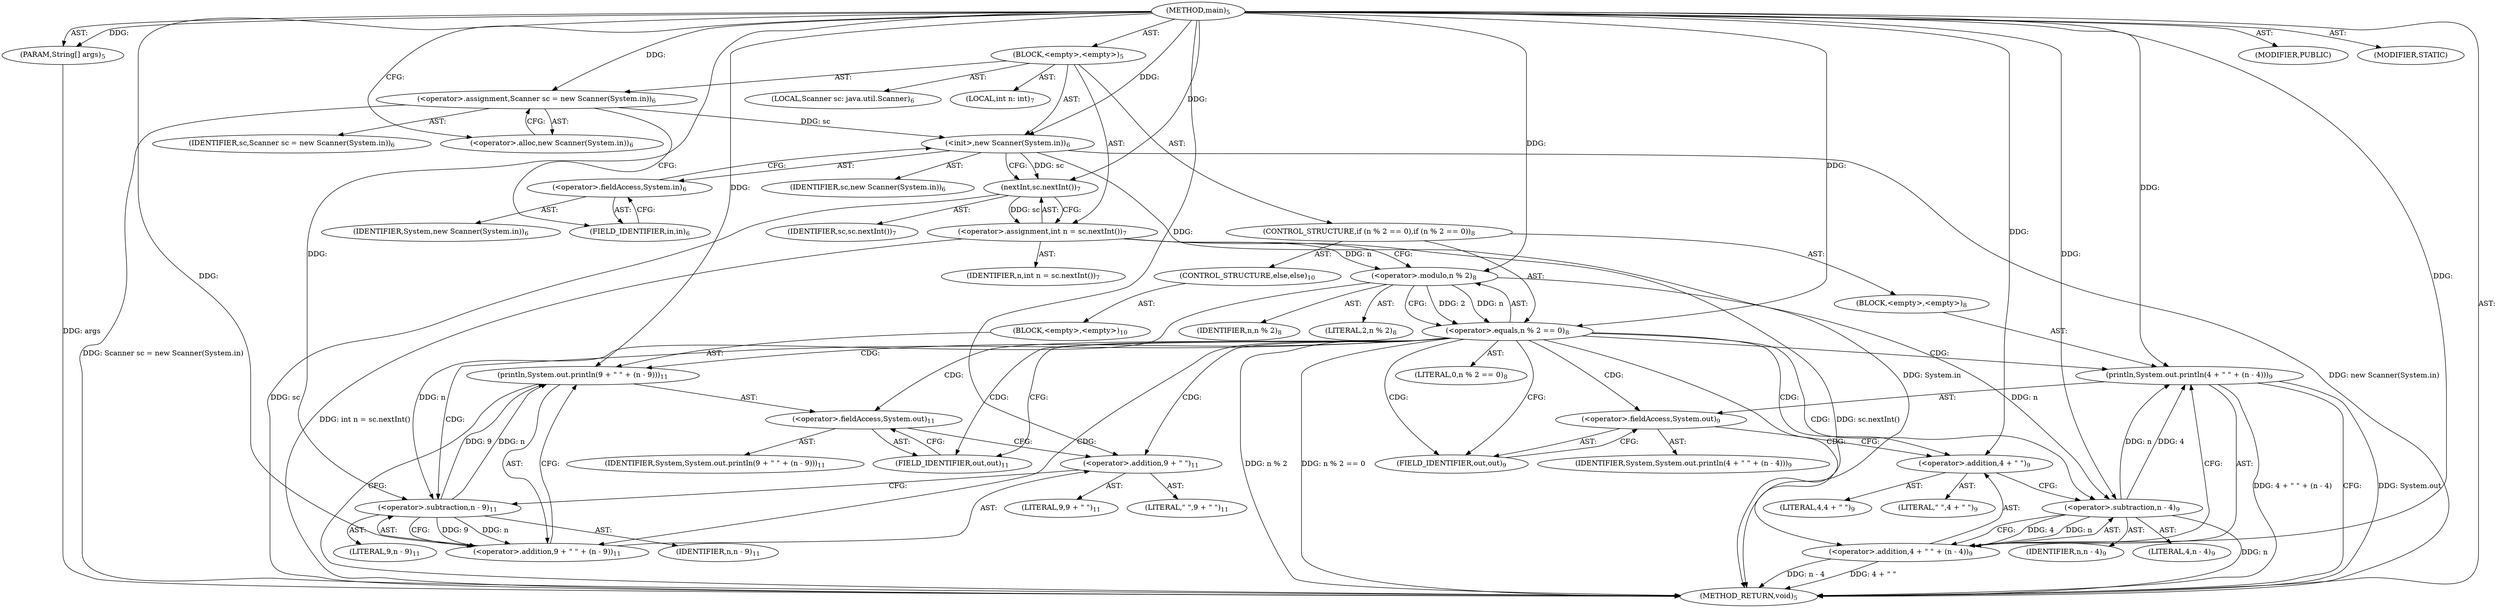 digraph "main" {  
"19" [label = <(METHOD,main)<SUB>5</SUB>> ]
"20" [label = <(PARAM,String[] args)<SUB>5</SUB>> ]
"21" [label = <(BLOCK,&lt;empty&gt;,&lt;empty&gt;)<SUB>5</SUB>> ]
"4" [label = <(LOCAL,Scanner sc: java.util.Scanner)<SUB>6</SUB>> ]
"22" [label = <(&lt;operator&gt;.assignment,Scanner sc = new Scanner(System.in))<SUB>6</SUB>> ]
"23" [label = <(IDENTIFIER,sc,Scanner sc = new Scanner(System.in))<SUB>6</SUB>> ]
"24" [label = <(&lt;operator&gt;.alloc,new Scanner(System.in))<SUB>6</SUB>> ]
"25" [label = <(&lt;init&gt;,new Scanner(System.in))<SUB>6</SUB>> ]
"3" [label = <(IDENTIFIER,sc,new Scanner(System.in))<SUB>6</SUB>> ]
"26" [label = <(&lt;operator&gt;.fieldAccess,System.in)<SUB>6</SUB>> ]
"27" [label = <(IDENTIFIER,System,new Scanner(System.in))<SUB>6</SUB>> ]
"28" [label = <(FIELD_IDENTIFIER,in,in)<SUB>6</SUB>> ]
"29" [label = <(LOCAL,int n: int)<SUB>7</SUB>> ]
"30" [label = <(&lt;operator&gt;.assignment,int n = sc.nextInt())<SUB>7</SUB>> ]
"31" [label = <(IDENTIFIER,n,int n = sc.nextInt())<SUB>7</SUB>> ]
"32" [label = <(nextInt,sc.nextInt())<SUB>7</SUB>> ]
"33" [label = <(IDENTIFIER,sc,sc.nextInt())<SUB>7</SUB>> ]
"34" [label = <(CONTROL_STRUCTURE,if (n % 2 == 0),if (n % 2 == 0))<SUB>8</SUB>> ]
"35" [label = <(&lt;operator&gt;.equals,n % 2 == 0)<SUB>8</SUB>> ]
"36" [label = <(&lt;operator&gt;.modulo,n % 2)<SUB>8</SUB>> ]
"37" [label = <(IDENTIFIER,n,n % 2)<SUB>8</SUB>> ]
"38" [label = <(LITERAL,2,n % 2)<SUB>8</SUB>> ]
"39" [label = <(LITERAL,0,n % 2 == 0)<SUB>8</SUB>> ]
"40" [label = <(BLOCK,&lt;empty&gt;,&lt;empty&gt;)<SUB>8</SUB>> ]
"41" [label = <(println,System.out.println(4 + &quot; &quot; + (n - 4)))<SUB>9</SUB>> ]
"42" [label = <(&lt;operator&gt;.fieldAccess,System.out)<SUB>9</SUB>> ]
"43" [label = <(IDENTIFIER,System,System.out.println(4 + &quot; &quot; + (n - 4)))<SUB>9</SUB>> ]
"44" [label = <(FIELD_IDENTIFIER,out,out)<SUB>9</SUB>> ]
"45" [label = <(&lt;operator&gt;.addition,4 + &quot; &quot; + (n - 4))<SUB>9</SUB>> ]
"46" [label = <(&lt;operator&gt;.addition,4 + &quot; &quot;)<SUB>9</SUB>> ]
"47" [label = <(LITERAL,4,4 + &quot; &quot;)<SUB>9</SUB>> ]
"48" [label = <(LITERAL,&quot; &quot;,4 + &quot; &quot;)<SUB>9</SUB>> ]
"49" [label = <(&lt;operator&gt;.subtraction,n - 4)<SUB>9</SUB>> ]
"50" [label = <(IDENTIFIER,n,n - 4)<SUB>9</SUB>> ]
"51" [label = <(LITERAL,4,n - 4)<SUB>9</SUB>> ]
"52" [label = <(CONTROL_STRUCTURE,else,else)<SUB>10</SUB>> ]
"53" [label = <(BLOCK,&lt;empty&gt;,&lt;empty&gt;)<SUB>10</SUB>> ]
"54" [label = <(println,System.out.println(9 + &quot; &quot; + (n - 9)))<SUB>11</SUB>> ]
"55" [label = <(&lt;operator&gt;.fieldAccess,System.out)<SUB>11</SUB>> ]
"56" [label = <(IDENTIFIER,System,System.out.println(9 + &quot; &quot; + (n - 9)))<SUB>11</SUB>> ]
"57" [label = <(FIELD_IDENTIFIER,out,out)<SUB>11</SUB>> ]
"58" [label = <(&lt;operator&gt;.addition,9 + &quot; &quot; + (n - 9))<SUB>11</SUB>> ]
"59" [label = <(&lt;operator&gt;.addition,9 + &quot; &quot;)<SUB>11</SUB>> ]
"60" [label = <(LITERAL,9,9 + &quot; &quot;)<SUB>11</SUB>> ]
"61" [label = <(LITERAL,&quot; &quot;,9 + &quot; &quot;)<SUB>11</SUB>> ]
"62" [label = <(&lt;operator&gt;.subtraction,n - 9)<SUB>11</SUB>> ]
"63" [label = <(IDENTIFIER,n,n - 9)<SUB>11</SUB>> ]
"64" [label = <(LITERAL,9,n - 9)<SUB>11</SUB>> ]
"65" [label = <(MODIFIER,PUBLIC)> ]
"66" [label = <(MODIFIER,STATIC)> ]
"67" [label = <(METHOD_RETURN,void)<SUB>5</SUB>> ]
  "19" -> "20"  [ label = "AST: "] 
  "19" -> "21"  [ label = "AST: "] 
  "19" -> "65"  [ label = "AST: "] 
  "19" -> "66"  [ label = "AST: "] 
  "19" -> "67"  [ label = "AST: "] 
  "21" -> "4"  [ label = "AST: "] 
  "21" -> "22"  [ label = "AST: "] 
  "21" -> "25"  [ label = "AST: "] 
  "21" -> "29"  [ label = "AST: "] 
  "21" -> "30"  [ label = "AST: "] 
  "21" -> "34"  [ label = "AST: "] 
  "22" -> "23"  [ label = "AST: "] 
  "22" -> "24"  [ label = "AST: "] 
  "25" -> "3"  [ label = "AST: "] 
  "25" -> "26"  [ label = "AST: "] 
  "26" -> "27"  [ label = "AST: "] 
  "26" -> "28"  [ label = "AST: "] 
  "30" -> "31"  [ label = "AST: "] 
  "30" -> "32"  [ label = "AST: "] 
  "32" -> "33"  [ label = "AST: "] 
  "34" -> "35"  [ label = "AST: "] 
  "34" -> "40"  [ label = "AST: "] 
  "34" -> "52"  [ label = "AST: "] 
  "35" -> "36"  [ label = "AST: "] 
  "35" -> "39"  [ label = "AST: "] 
  "36" -> "37"  [ label = "AST: "] 
  "36" -> "38"  [ label = "AST: "] 
  "40" -> "41"  [ label = "AST: "] 
  "41" -> "42"  [ label = "AST: "] 
  "41" -> "45"  [ label = "AST: "] 
  "42" -> "43"  [ label = "AST: "] 
  "42" -> "44"  [ label = "AST: "] 
  "45" -> "46"  [ label = "AST: "] 
  "45" -> "49"  [ label = "AST: "] 
  "46" -> "47"  [ label = "AST: "] 
  "46" -> "48"  [ label = "AST: "] 
  "49" -> "50"  [ label = "AST: "] 
  "49" -> "51"  [ label = "AST: "] 
  "52" -> "53"  [ label = "AST: "] 
  "53" -> "54"  [ label = "AST: "] 
  "54" -> "55"  [ label = "AST: "] 
  "54" -> "58"  [ label = "AST: "] 
  "55" -> "56"  [ label = "AST: "] 
  "55" -> "57"  [ label = "AST: "] 
  "58" -> "59"  [ label = "AST: "] 
  "58" -> "62"  [ label = "AST: "] 
  "59" -> "60"  [ label = "AST: "] 
  "59" -> "61"  [ label = "AST: "] 
  "62" -> "63"  [ label = "AST: "] 
  "62" -> "64"  [ label = "AST: "] 
  "22" -> "28"  [ label = "CFG: "] 
  "25" -> "32"  [ label = "CFG: "] 
  "30" -> "36"  [ label = "CFG: "] 
  "24" -> "22"  [ label = "CFG: "] 
  "26" -> "25"  [ label = "CFG: "] 
  "32" -> "30"  [ label = "CFG: "] 
  "35" -> "44"  [ label = "CFG: "] 
  "35" -> "57"  [ label = "CFG: "] 
  "28" -> "26"  [ label = "CFG: "] 
  "36" -> "35"  [ label = "CFG: "] 
  "41" -> "67"  [ label = "CFG: "] 
  "42" -> "46"  [ label = "CFG: "] 
  "45" -> "41"  [ label = "CFG: "] 
  "54" -> "67"  [ label = "CFG: "] 
  "44" -> "42"  [ label = "CFG: "] 
  "46" -> "49"  [ label = "CFG: "] 
  "49" -> "45"  [ label = "CFG: "] 
  "55" -> "59"  [ label = "CFG: "] 
  "58" -> "54"  [ label = "CFG: "] 
  "57" -> "55"  [ label = "CFG: "] 
  "59" -> "62"  [ label = "CFG: "] 
  "62" -> "58"  [ label = "CFG: "] 
  "19" -> "24"  [ label = "CFG: "] 
  "20" -> "67"  [ label = "DDG: args"] 
  "22" -> "67"  [ label = "DDG: Scanner sc = new Scanner(System.in)"] 
  "25" -> "67"  [ label = "DDG: System.in"] 
  "25" -> "67"  [ label = "DDG: new Scanner(System.in)"] 
  "32" -> "67"  [ label = "DDG: sc"] 
  "30" -> "67"  [ label = "DDG: sc.nextInt()"] 
  "30" -> "67"  [ label = "DDG: int n = sc.nextInt()"] 
  "35" -> "67"  [ label = "DDG: n % 2"] 
  "35" -> "67"  [ label = "DDG: n % 2 == 0"] 
  "41" -> "67"  [ label = "DDG: System.out"] 
  "45" -> "67"  [ label = "DDG: 4 + &quot; &quot;"] 
  "49" -> "67"  [ label = "DDG: n"] 
  "45" -> "67"  [ label = "DDG: n - 4"] 
  "41" -> "67"  [ label = "DDG: 4 + &quot; &quot; + (n - 4)"] 
  "19" -> "20"  [ label = "DDG: "] 
  "19" -> "22"  [ label = "DDG: "] 
  "32" -> "30"  [ label = "DDG: sc"] 
  "22" -> "25"  [ label = "DDG: sc"] 
  "19" -> "25"  [ label = "DDG: "] 
  "25" -> "32"  [ label = "DDG: sc"] 
  "19" -> "32"  [ label = "DDG: "] 
  "36" -> "35"  [ label = "DDG: n"] 
  "36" -> "35"  [ label = "DDG: 2"] 
  "19" -> "35"  [ label = "DDG: "] 
  "30" -> "36"  [ label = "DDG: n"] 
  "19" -> "36"  [ label = "DDG: "] 
  "19" -> "41"  [ label = "DDG: "] 
  "49" -> "41"  [ label = "DDG: n"] 
  "49" -> "41"  [ label = "DDG: 4"] 
  "19" -> "45"  [ label = "DDG: "] 
  "49" -> "45"  [ label = "DDG: n"] 
  "49" -> "45"  [ label = "DDG: 4"] 
  "19" -> "54"  [ label = "DDG: "] 
  "62" -> "54"  [ label = "DDG: n"] 
  "62" -> "54"  [ label = "DDG: 9"] 
  "19" -> "46"  [ label = "DDG: "] 
  "36" -> "49"  [ label = "DDG: n"] 
  "19" -> "49"  [ label = "DDG: "] 
  "19" -> "58"  [ label = "DDG: "] 
  "62" -> "58"  [ label = "DDG: n"] 
  "62" -> "58"  [ label = "DDG: 9"] 
  "19" -> "59"  [ label = "DDG: "] 
  "36" -> "62"  [ label = "DDG: n"] 
  "19" -> "62"  [ label = "DDG: "] 
  "35" -> "58"  [ label = "CDG: "] 
  "35" -> "49"  [ label = "CDG: "] 
  "35" -> "42"  [ label = "CDG: "] 
  "35" -> "59"  [ label = "CDG: "] 
  "35" -> "57"  [ label = "CDG: "] 
  "35" -> "44"  [ label = "CDG: "] 
  "35" -> "55"  [ label = "CDG: "] 
  "35" -> "46"  [ label = "CDG: "] 
  "35" -> "41"  [ label = "CDG: "] 
  "35" -> "54"  [ label = "CDG: "] 
  "35" -> "62"  [ label = "CDG: "] 
  "35" -> "45"  [ label = "CDG: "] 
}
